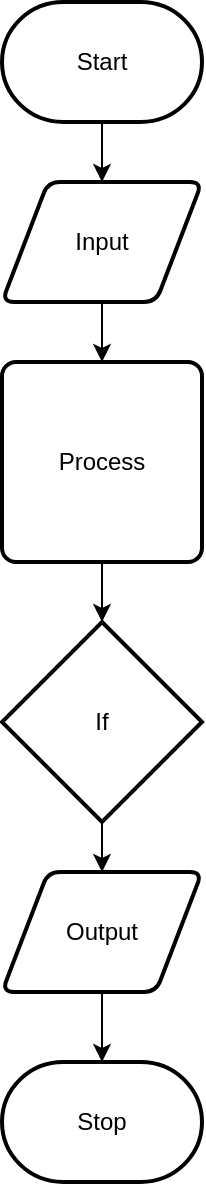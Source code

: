 <mxfile>
    <diagram id="xv1nZ6EsKnahOxG_YJOC" name="Page-1">
        <mxGraphModel dx="594" dy="561" grid="1" gridSize="10" guides="1" tooltips="1" connect="1" arrows="1" fold="1" page="1" pageScale="1" pageWidth="827" pageHeight="1169" math="0" shadow="0">
            <root>
                <mxCell id="0"/>
                <mxCell id="1" parent="0"/>
                <mxCell id="9" style="edgeStyle=none;html=1;entryX=0.5;entryY=0;entryDx=0;entryDy=0;" edge="1" parent="1" source="3" target="5">
                    <mxGeometry relative="1" as="geometry"/>
                </mxCell>
                <mxCell id="3" value="Start" style="strokeWidth=2;html=1;shape=mxgraph.flowchart.terminator;whiteSpace=wrap;" vertex="1" parent="1">
                    <mxGeometry x="250" y="90" width="100" height="60" as="geometry"/>
                </mxCell>
                <mxCell id="12" style="edgeStyle=none;html=1;entryX=0.5;entryY=0;entryDx=0;entryDy=0;entryPerimeter=0;" edge="1" parent="1" source="4" target="6">
                    <mxGeometry relative="1" as="geometry"/>
                </mxCell>
                <mxCell id="4" value="Process" style="rounded=1;whiteSpace=wrap;html=1;absoluteArcSize=1;arcSize=14;strokeWidth=2;" vertex="1" parent="1">
                    <mxGeometry x="250" y="270" width="100" height="100" as="geometry"/>
                </mxCell>
                <mxCell id="10" style="edgeStyle=none;html=1;" edge="1" parent="1" source="5" target="4">
                    <mxGeometry relative="1" as="geometry"/>
                </mxCell>
                <mxCell id="5" value="Input" style="shape=parallelogram;html=1;strokeWidth=2;perimeter=parallelogramPerimeter;whiteSpace=wrap;rounded=1;arcSize=12;size=0.23;" vertex="1" parent="1">
                    <mxGeometry x="250" y="180" width="100" height="60" as="geometry"/>
                </mxCell>
                <mxCell id="13" style="edgeStyle=none;html=1;entryX=0.5;entryY=0;entryDx=0;entryDy=0;" edge="1" parent="1" source="6" target="7">
                    <mxGeometry relative="1" as="geometry"/>
                </mxCell>
                <mxCell id="6" value="If" style="strokeWidth=2;html=1;shape=mxgraph.flowchart.decision;whiteSpace=wrap;" vertex="1" parent="1">
                    <mxGeometry x="250" y="400" width="100" height="100" as="geometry"/>
                </mxCell>
                <mxCell id="15" style="edgeStyle=none;html=1;entryX=0.5;entryY=0;entryDx=0;entryDy=0;entryPerimeter=0;" edge="1" parent="1" source="7" target="14">
                    <mxGeometry relative="1" as="geometry"/>
                </mxCell>
                <mxCell id="7" value="Output" style="shape=parallelogram;html=1;strokeWidth=2;perimeter=parallelogramPerimeter;whiteSpace=wrap;rounded=1;arcSize=12;size=0.23;" vertex="1" parent="1">
                    <mxGeometry x="250" y="525" width="100" height="60" as="geometry"/>
                </mxCell>
                <mxCell id="14" value="Stop" style="strokeWidth=2;html=1;shape=mxgraph.flowchart.terminator;whiteSpace=wrap;" vertex="1" parent="1">
                    <mxGeometry x="250" y="620" width="100" height="60" as="geometry"/>
                </mxCell>
            </root>
        </mxGraphModel>
    </diagram>
</mxfile>